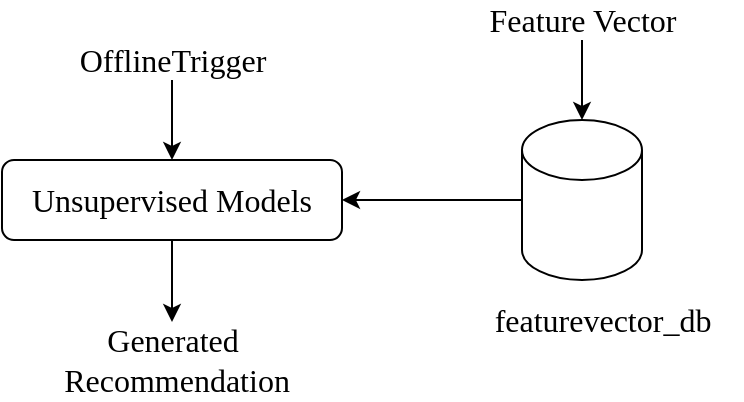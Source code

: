 <mxfile version="14.6.13" type="device"><diagram id="pB-hdJlpXYcqTJ7wq3_M" name="Page-1"><mxGraphModel dx="852" dy="504" grid="1" gridSize="10" guides="1" tooltips="1" connect="1" arrows="1" fold="1" page="1" pageScale="1" pageWidth="850" pageHeight="1100" math="0" shadow="0"><root><mxCell id="0"/><mxCell id="1" parent="0"/><mxCell id="EZOIB3dcKr2NgKJzCoMG-1" style="edgeStyle=orthogonalEdgeStyle;rounded=0;orthogonalLoop=1;jettySize=auto;html=1;exitX=0.5;exitY=1;exitDx=0;exitDy=0;entryX=0.5;entryY=0.025;entryDx=0;entryDy=0;entryPerimeter=0;" edge="1" parent="1" source="EZOIB3dcKr2NgKJzCoMG-2" target="EZOIB3dcKr2NgKJzCoMG-5"><mxGeometry relative="1" as="geometry"/></mxCell><mxCell id="EZOIB3dcKr2NgKJzCoMG-2" value="Unsupervised Models" style="rounded=1;whiteSpace=wrap;html=1;strokeColor=#000000;strokeWidth=1;fontFamily=Ubuntu;fontSource=https%3A%2F%2Ffonts.googleapis.com%2Fcss%3Ffamily%3DUbuntu;fontSize=16;fontColor=#000000;fillColor=none;" vertex="1" parent="1"><mxGeometry x="150" y="220" width="170" height="40" as="geometry"/></mxCell><mxCell id="EZOIB3dcKr2NgKJzCoMG-3" style="edgeStyle=orthogonalEdgeStyle;rounded=0;orthogonalLoop=1;jettySize=auto;html=1;entryX=0.5;entryY=0;entryDx=0;entryDy=0;" edge="1" parent="1" source="EZOIB3dcKr2NgKJzCoMG-4" target="EZOIB3dcKr2NgKJzCoMG-2"><mxGeometry relative="1" as="geometry"/></mxCell><mxCell id="EZOIB3dcKr2NgKJzCoMG-4" value="OfflineTrigger" style="text;html=1;align=center;verticalAlign=middle;resizable=0;points=[];autosize=1;fontSize=16;fontFamily=Ubuntu;fontColor=#000000;" vertex="1" parent="1"><mxGeometry x="175" y="160" width="120" height="20" as="geometry"/></mxCell><mxCell id="EZOIB3dcKr2NgKJzCoMG-5" value="Generated&lt;br&gt;&amp;nbsp;Recommendation" style="text;html=1;align=center;verticalAlign=middle;resizable=0;points=[];autosize=1;fontSize=16;fontFamily=Ubuntu;fontColor=#000000;" vertex="1" parent="1"><mxGeometry x="160" y="300" width="150" height="40" as="geometry"/></mxCell><mxCell id="EZOIB3dcKr2NgKJzCoMG-6" value="" style="edgeStyle=orthogonalEdgeStyle;rounded=0;orthogonalLoop=1;jettySize=auto;html=1;" edge="1" parent="1" source="EZOIB3dcKr2NgKJzCoMG-7"><mxGeometry relative="1" as="geometry"><mxPoint x="440" y="200" as="targetPoint"/></mxGeometry></mxCell><mxCell id="EZOIB3dcKr2NgKJzCoMG-7" value="Feature Vector" style="text;html=1;align=center;verticalAlign=middle;resizable=0;points=[];autosize=1;fontSize=16;fontFamily=Ubuntu;fontColor=#000000;" vertex="1" parent="1"><mxGeometry x="380" y="140" width="120" height="20" as="geometry"/></mxCell><mxCell id="EZOIB3dcKr2NgKJzCoMG-8" value="" style="edgeStyle=orthogonalEdgeStyle;rounded=0;orthogonalLoop=1;jettySize=auto;html=1;" edge="1" parent="1" source="EZOIB3dcKr2NgKJzCoMG-9" target="EZOIB3dcKr2NgKJzCoMG-2"><mxGeometry relative="1" as="geometry"/></mxCell><mxCell id="EZOIB3dcKr2NgKJzCoMG-9" value="" style="shape=cylinder3;whiteSpace=wrap;html=1;boundedLbl=1;backgroundOutline=1;size=15;strokeColor=#000000;strokeWidth=1;fillColor=none;fontFamily=Ubuntu;fontSource=https%3A%2F%2Ffonts.googleapis.com%2Fcss%3Ffamily%3DUbuntu;fontSize=16;fontColor=#000000;" vertex="1" parent="1"><mxGeometry x="410" y="200" width="60" height="80" as="geometry"/></mxCell><mxCell id="EZOIB3dcKr2NgKJzCoMG-10" value="featurevector_db" style="text;html=1;align=center;verticalAlign=middle;resizable=0;points=[];autosize=1;fontSize=16;fontFamily=Ubuntu;fontColor=#000000;" vertex="1" parent="1"><mxGeometry x="380" y="290" width="140" height="20" as="geometry"/></mxCell></root></mxGraphModel></diagram></mxfile>